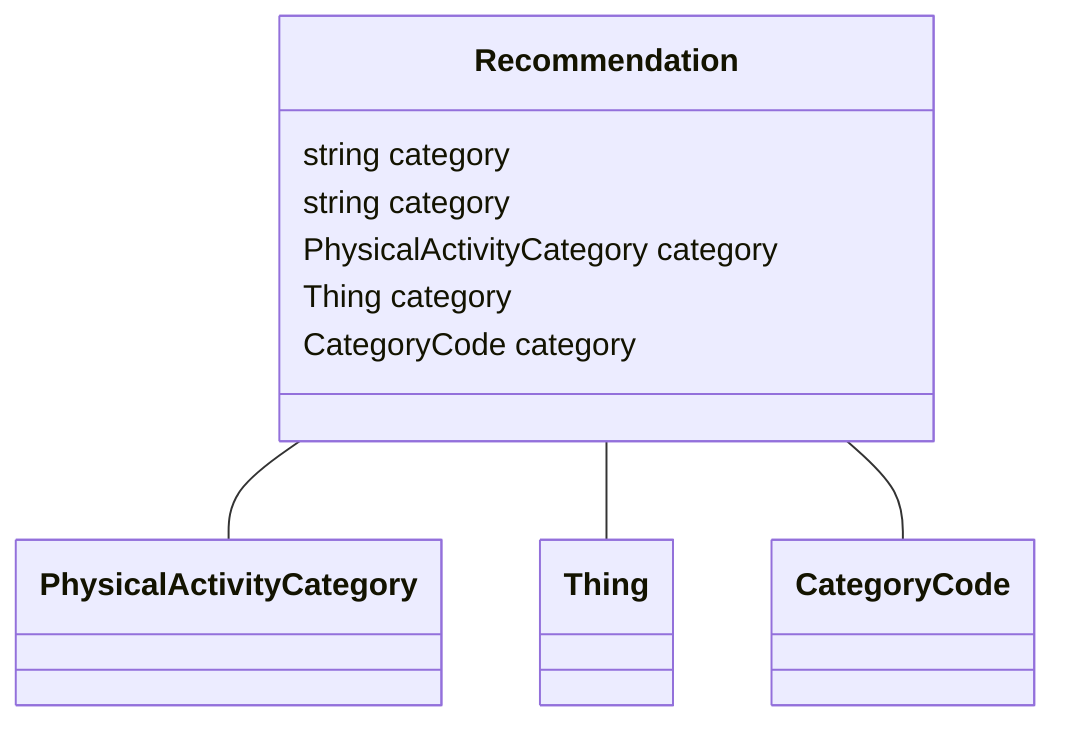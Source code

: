 classDiagram
  Recommendation -- PhysicalActivityCategory
  Recommendation -- Thing
  Recommendation -- CategoryCode


class Recommendation {

  string category
  string category
  PhysicalActivityCategory category
  Thing category
  CategoryCode category

 }